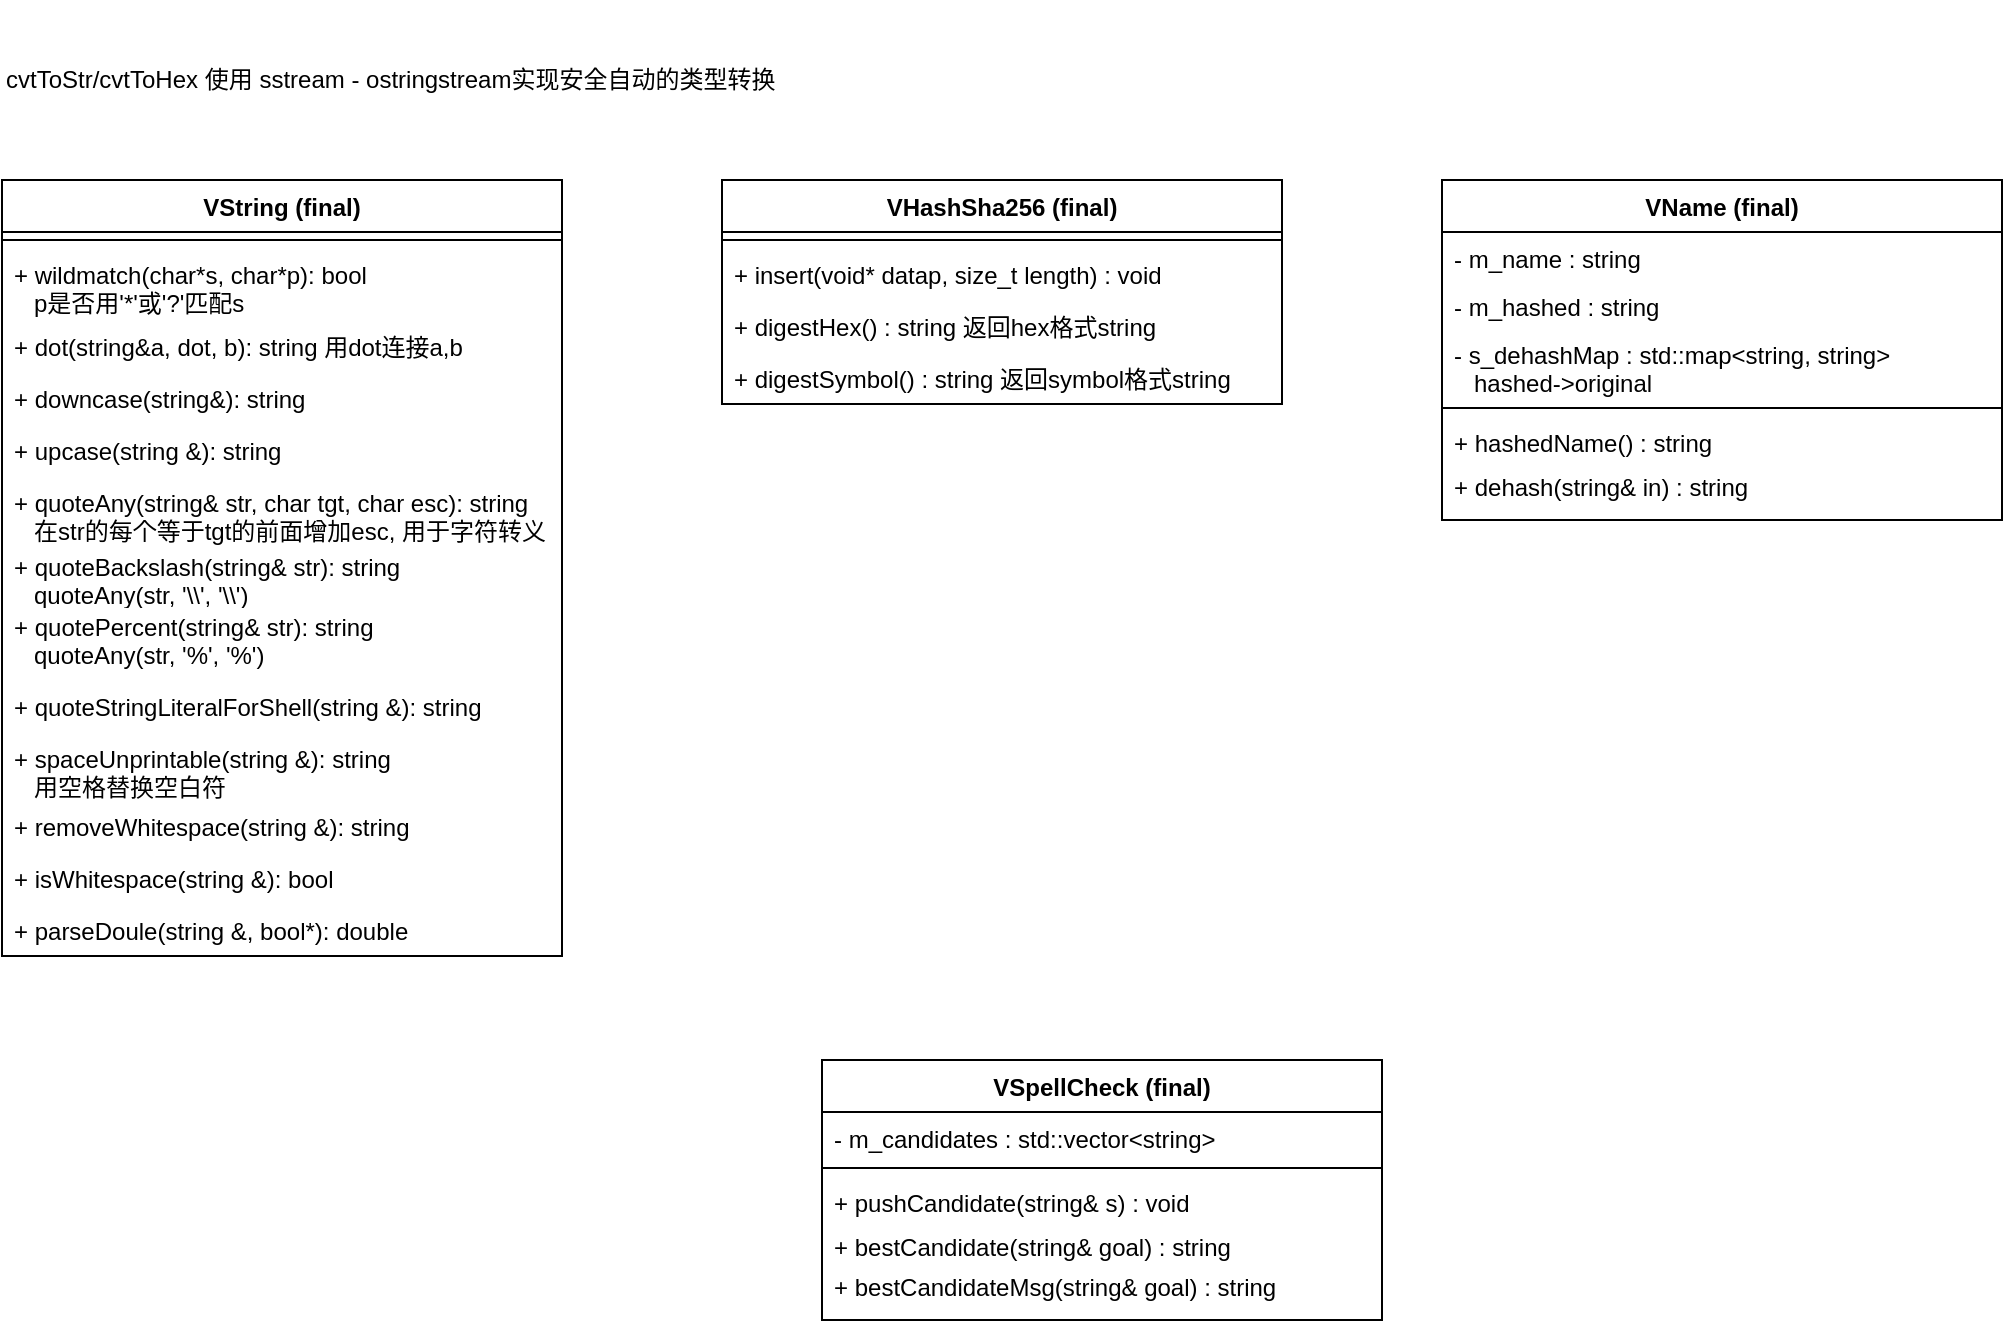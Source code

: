 <mxfile version="14.8.4" type="github">
  <diagram id="GiNqI1wSQbVntb9f-Yv_" name="第 1 页">
    <mxGraphModel dx="677" dy="363" grid="1" gridSize="10" guides="1" tooltips="1" connect="1" arrows="1" fold="1" page="1" pageScale="1" pageWidth="1169" pageHeight="827" math="0" shadow="0">
      <root>
        <mxCell id="0" />
        <mxCell id="1" parent="0" />
        <mxCell id="pEwsT94KwdNvJjBN8cpX-1" value="cvtToStr/cvtToHex 使用 sstream - ostringstream实现安全自动的类型转换" style="text;html=1;strokeColor=none;fillColor=none;align=left;verticalAlign=middle;whiteSpace=wrap;rounded=0;" vertex="1" parent="1">
          <mxGeometry x="60" y="30" width="470" height="80" as="geometry" />
        </mxCell>
        <mxCell id="pEwsT94KwdNvJjBN8cpX-2" value="VString (final)" style="swimlane;fontStyle=1;align=center;verticalAlign=top;childLayout=stackLayout;horizontal=1;startSize=26;horizontalStack=0;resizeParent=1;resizeParentMax=0;resizeLast=0;collapsible=1;marginBottom=0;" vertex="1" parent="1">
          <mxGeometry x="60" y="120" width="280" height="388" as="geometry" />
        </mxCell>
        <mxCell id="pEwsT94KwdNvJjBN8cpX-3" value="" style="line;strokeWidth=1;fillColor=none;align=left;verticalAlign=middle;spacingTop=-1;spacingLeft=3;spacingRight=3;rotatable=0;labelPosition=right;points=[];portConstraint=eastwest;" vertex="1" parent="pEwsT94KwdNvJjBN8cpX-2">
          <mxGeometry y="26" width="280" height="8" as="geometry" />
        </mxCell>
        <mxCell id="pEwsT94KwdNvJjBN8cpX-4" value="+ wildmatch(char*s, char*p): bool&#xa;   p是否用&#39;*&#39;或&#39;?&#39;匹配s" style="text;strokeColor=none;fillColor=none;align=left;verticalAlign=top;spacingLeft=4;spacingRight=4;overflow=hidden;rotatable=0;points=[[0,0.5],[1,0.5]];portConstraint=eastwest;" vertex="1" parent="pEwsT94KwdNvJjBN8cpX-2">
          <mxGeometry y="34" width="280" height="36" as="geometry" />
        </mxCell>
        <mxCell id="pEwsT94KwdNvJjBN8cpX-5" value="+ dot(string&amp;a, dot, b): string 用dot连接a,b" style="text;strokeColor=none;fillColor=none;align=left;verticalAlign=top;spacingLeft=4;spacingRight=4;overflow=hidden;rotatable=0;points=[[0,0.5],[1,0.5]];portConstraint=eastwest;" vertex="1" parent="pEwsT94KwdNvJjBN8cpX-2">
          <mxGeometry y="70" width="280" height="26" as="geometry" />
        </mxCell>
        <mxCell id="pEwsT94KwdNvJjBN8cpX-6" value="+ downcase(string&amp;): string" style="text;strokeColor=none;fillColor=none;align=left;verticalAlign=top;spacingLeft=4;spacingRight=4;overflow=hidden;rotatable=0;points=[[0,0.5],[1,0.5]];portConstraint=eastwest;" vertex="1" parent="pEwsT94KwdNvJjBN8cpX-2">
          <mxGeometry y="96" width="280" height="26" as="geometry" />
        </mxCell>
        <mxCell id="pEwsT94KwdNvJjBN8cpX-7" value="+ upcase(string &amp;): string" style="text;strokeColor=none;fillColor=none;align=left;verticalAlign=top;spacingLeft=4;spacingRight=4;overflow=hidden;rotatable=0;points=[[0,0.5],[1,0.5]];portConstraint=eastwest;" vertex="1" parent="pEwsT94KwdNvJjBN8cpX-2">
          <mxGeometry y="122" width="280" height="26" as="geometry" />
        </mxCell>
        <mxCell id="pEwsT94KwdNvJjBN8cpX-8" value="+ quoteAny(string&amp; str, char tgt, char esc): string&#xa;   在str的每个等于tgt的前面增加esc, 用于字符转义" style="text;strokeColor=none;fillColor=none;align=left;verticalAlign=top;spacingLeft=4;spacingRight=4;overflow=hidden;rotatable=0;points=[[0,0.5],[1,0.5]];portConstraint=eastwest;" vertex="1" parent="pEwsT94KwdNvJjBN8cpX-2">
          <mxGeometry y="148" width="280" height="32" as="geometry" />
        </mxCell>
        <mxCell id="pEwsT94KwdNvJjBN8cpX-9" value="+ quoteBackslash(string&amp; str): string&#xa;   quoteAny(str, &#39;\\&#39;, &#39;\\&#39;)" style="text;strokeColor=none;fillColor=none;align=left;verticalAlign=top;spacingLeft=4;spacingRight=4;overflow=hidden;rotatable=0;points=[[0,0.5],[1,0.5]];portConstraint=eastwest;" vertex="1" parent="pEwsT94KwdNvJjBN8cpX-2">
          <mxGeometry y="180" width="280" height="30" as="geometry" />
        </mxCell>
        <mxCell id="pEwsT94KwdNvJjBN8cpX-10" value="+ quotePercent(string&amp; str): string&#xa;   quoteAny(str, &#39;%&#39;, &#39;%&#39;)" style="text;strokeColor=none;fillColor=none;align=left;verticalAlign=top;spacingLeft=4;spacingRight=4;overflow=hidden;rotatable=0;points=[[0,0.5],[1,0.5]];portConstraint=eastwest;fontStyle=0" vertex="1" parent="pEwsT94KwdNvJjBN8cpX-2">
          <mxGeometry y="210" width="280" height="40" as="geometry" />
        </mxCell>
        <mxCell id="pEwsT94KwdNvJjBN8cpX-11" value="+ quoteStringLiteralForShell(string &amp;): string" style="text;strokeColor=none;fillColor=none;align=left;verticalAlign=top;spacingLeft=4;spacingRight=4;overflow=hidden;rotatable=0;points=[[0,0.5],[1,0.5]];portConstraint=eastwest;" vertex="1" parent="pEwsT94KwdNvJjBN8cpX-2">
          <mxGeometry y="250" width="280" height="26" as="geometry" />
        </mxCell>
        <mxCell id="pEwsT94KwdNvJjBN8cpX-12" value="+ spaceUnprintable(string &amp;): string&#xa;   用空格替换空白符" style="text;strokeColor=none;fillColor=none;align=left;verticalAlign=top;spacingLeft=4;spacingRight=4;overflow=hidden;rotatable=0;points=[[0,0.5],[1,0.5]];portConstraint=eastwest;" vertex="1" parent="pEwsT94KwdNvJjBN8cpX-2">
          <mxGeometry y="276" width="280" height="34" as="geometry" />
        </mxCell>
        <mxCell id="pEwsT94KwdNvJjBN8cpX-13" value="+ removeWhitespace(string &amp;): string" style="text;strokeColor=none;fillColor=none;align=left;verticalAlign=top;spacingLeft=4;spacingRight=4;overflow=hidden;rotatable=0;points=[[0,0.5],[1,0.5]];portConstraint=eastwest;" vertex="1" parent="pEwsT94KwdNvJjBN8cpX-2">
          <mxGeometry y="310" width="280" height="26" as="geometry" />
        </mxCell>
        <mxCell id="pEwsT94KwdNvJjBN8cpX-14" value="+ isWhitespace(string &amp;): bool" style="text;strokeColor=none;fillColor=none;align=left;verticalAlign=top;spacingLeft=4;spacingRight=4;overflow=hidden;rotatable=0;points=[[0,0.5],[1,0.5]];portConstraint=eastwest;" vertex="1" parent="pEwsT94KwdNvJjBN8cpX-2">
          <mxGeometry y="336" width="280" height="26" as="geometry" />
        </mxCell>
        <mxCell id="pEwsT94KwdNvJjBN8cpX-15" value="+ parseDoule(string &amp;, bool*): double" style="text;strokeColor=none;fillColor=none;align=left;verticalAlign=top;spacingLeft=4;spacingRight=4;overflow=hidden;rotatable=0;points=[[0,0.5],[1,0.5]];portConstraint=eastwest;" vertex="1" parent="pEwsT94KwdNvJjBN8cpX-2">
          <mxGeometry y="362" width="280" height="26" as="geometry" />
        </mxCell>
        <mxCell id="pEwsT94KwdNvJjBN8cpX-16" value="VHashSha256 (final)" style="swimlane;fontStyle=1;align=center;verticalAlign=top;childLayout=stackLayout;horizontal=1;startSize=26;horizontalStack=0;resizeParent=1;resizeParentMax=0;resizeLast=0;collapsible=1;marginBottom=0;" vertex="1" parent="1">
          <mxGeometry x="420" y="120" width="280" height="112" as="geometry" />
        </mxCell>
        <mxCell id="pEwsT94KwdNvJjBN8cpX-17" value="" style="line;strokeWidth=1;fillColor=none;align=left;verticalAlign=middle;spacingTop=-1;spacingLeft=3;spacingRight=3;rotatable=0;labelPosition=right;points=[];portConstraint=eastwest;" vertex="1" parent="pEwsT94KwdNvJjBN8cpX-16">
          <mxGeometry y="26" width="280" height="8" as="geometry" />
        </mxCell>
        <mxCell id="pEwsT94KwdNvJjBN8cpX-23" value="+ insert(void* datap, size_t length) : void" style="text;strokeColor=none;fillColor=none;align=left;verticalAlign=top;spacingLeft=4;spacingRight=4;overflow=hidden;rotatable=0;points=[[0,0.5],[1,0.5]];portConstraint=eastwest;" vertex="1" parent="pEwsT94KwdNvJjBN8cpX-16">
          <mxGeometry y="34" width="280" height="26" as="geometry" />
        </mxCell>
        <mxCell id="pEwsT94KwdNvJjBN8cpX-45" value="+ digestHex() : string 返回hex格式string" style="text;strokeColor=none;fillColor=none;align=left;verticalAlign=top;spacingLeft=4;spacingRight=4;overflow=hidden;rotatable=0;points=[[0,0.5],[1,0.5]];portConstraint=eastwest;" vertex="1" parent="pEwsT94KwdNvJjBN8cpX-16">
          <mxGeometry y="60" width="280" height="26" as="geometry" />
        </mxCell>
        <mxCell id="pEwsT94KwdNvJjBN8cpX-41" value="+ digestSymbol() : string 返回symbol格式string" style="text;strokeColor=none;fillColor=none;align=left;verticalAlign=top;spacingLeft=4;spacingRight=4;overflow=hidden;rotatable=0;points=[[0,0.5],[1,0.5]];portConstraint=eastwest;" vertex="1" parent="pEwsT94KwdNvJjBN8cpX-16">
          <mxGeometry y="86" width="280" height="26" as="geometry" />
        </mxCell>
        <mxCell id="pEwsT94KwdNvJjBN8cpX-30" value="VName (final)" style="swimlane;fontStyle=1;align=center;verticalAlign=top;childLayout=stackLayout;horizontal=1;startSize=26;horizontalStack=0;resizeParent=1;resizeParentMax=0;resizeLast=0;collapsible=1;marginBottom=0;" vertex="1" parent="1">
          <mxGeometry x="780" y="120" width="280" height="170" as="geometry" />
        </mxCell>
        <mxCell id="pEwsT94KwdNvJjBN8cpX-33" value="- m_name : string" style="text;strokeColor=none;fillColor=none;align=left;verticalAlign=top;spacingLeft=4;spacingRight=4;overflow=hidden;rotatable=0;points=[[0,0.5],[1,0.5]];portConstraint=eastwest;" vertex="1" parent="pEwsT94KwdNvJjBN8cpX-30">
          <mxGeometry y="26" width="280" height="24" as="geometry" />
        </mxCell>
        <mxCell id="pEwsT94KwdNvJjBN8cpX-35" value="- m_hashed : string" style="text;strokeColor=none;fillColor=none;align=left;verticalAlign=top;spacingLeft=4;spacingRight=4;overflow=hidden;rotatable=0;points=[[0,0.5],[1,0.5]];portConstraint=eastwest;" vertex="1" parent="pEwsT94KwdNvJjBN8cpX-30">
          <mxGeometry y="50" width="280" height="24" as="geometry" />
        </mxCell>
        <mxCell id="pEwsT94KwdNvJjBN8cpX-34" value="- s_dehashMap : std::map&lt;string, string&gt; &#xa;   hashed-&gt;original" style="text;strokeColor=none;fillColor=none;align=left;verticalAlign=top;spacingLeft=4;spacingRight=4;overflow=hidden;rotatable=0;points=[[0,0.5],[1,0.5]];portConstraint=eastwest;" vertex="1" parent="pEwsT94KwdNvJjBN8cpX-30">
          <mxGeometry y="74" width="280" height="36" as="geometry" />
        </mxCell>
        <mxCell id="pEwsT94KwdNvJjBN8cpX-31" value="" style="line;strokeWidth=1;fillColor=none;align=left;verticalAlign=middle;spacingTop=-1;spacingLeft=3;spacingRight=3;rotatable=0;labelPosition=right;points=[];portConstraint=eastwest;" vertex="1" parent="pEwsT94KwdNvJjBN8cpX-30">
          <mxGeometry y="110" width="280" height="8" as="geometry" />
        </mxCell>
        <mxCell id="pEwsT94KwdNvJjBN8cpX-32" value="+ hashedName() : string" style="text;strokeColor=none;fillColor=none;align=left;verticalAlign=top;spacingLeft=4;spacingRight=4;overflow=hidden;rotatable=0;points=[[0,0.5],[1,0.5]];portConstraint=eastwest;" vertex="1" parent="pEwsT94KwdNvJjBN8cpX-30">
          <mxGeometry y="118" width="280" height="22" as="geometry" />
        </mxCell>
        <mxCell id="pEwsT94KwdNvJjBN8cpX-36" value="+ dehash(string&amp; in) : string" style="text;strokeColor=none;fillColor=none;align=left;verticalAlign=top;spacingLeft=4;spacingRight=4;overflow=hidden;rotatable=0;points=[[0,0.5],[1,0.5]];portConstraint=eastwest;" vertex="1" parent="pEwsT94KwdNvJjBN8cpX-30">
          <mxGeometry y="140" width="280" height="30" as="geometry" />
        </mxCell>
        <mxCell id="pEwsT94KwdNvJjBN8cpX-37" value="VSpellCheck (final)" style="swimlane;fontStyle=1;align=center;verticalAlign=top;childLayout=stackLayout;horizontal=1;startSize=26;horizontalStack=0;resizeParent=1;resizeParentMax=0;resizeLast=0;collapsible=1;marginBottom=0;" vertex="1" parent="1">
          <mxGeometry x="470" y="560" width="280" height="130" as="geometry" />
        </mxCell>
        <mxCell id="pEwsT94KwdNvJjBN8cpX-42" value="- m_candidates : std::vector&lt;string&gt;" style="text;strokeColor=none;fillColor=none;align=left;verticalAlign=top;spacingLeft=4;spacingRight=4;overflow=hidden;rotatable=0;points=[[0,0.5],[1,0.5]];portConstraint=eastwest;" vertex="1" parent="pEwsT94KwdNvJjBN8cpX-37">
          <mxGeometry y="26" width="280" height="24" as="geometry" />
        </mxCell>
        <mxCell id="pEwsT94KwdNvJjBN8cpX-38" value="" style="line;strokeWidth=1;fillColor=none;align=left;verticalAlign=middle;spacingTop=-1;spacingLeft=3;spacingRight=3;rotatable=0;labelPosition=right;points=[];portConstraint=eastwest;" vertex="1" parent="pEwsT94KwdNvJjBN8cpX-37">
          <mxGeometry y="50" width="280" height="8" as="geometry" />
        </mxCell>
        <mxCell id="pEwsT94KwdNvJjBN8cpX-39" value="+ pushCandidate(string&amp; s) : void" style="text;strokeColor=none;fillColor=none;align=left;verticalAlign=top;spacingLeft=4;spacingRight=4;overflow=hidden;rotatable=0;points=[[0,0.5],[1,0.5]];portConstraint=eastwest;" vertex="1" parent="pEwsT94KwdNvJjBN8cpX-37">
          <mxGeometry y="58" width="280" height="22" as="geometry" />
        </mxCell>
        <mxCell id="pEwsT94KwdNvJjBN8cpX-43" value="+ bestCandidate(string&amp; goal) : string" style="text;strokeColor=none;fillColor=none;align=left;verticalAlign=top;spacingLeft=4;spacingRight=4;overflow=hidden;rotatable=0;points=[[0,0.5],[1,0.5]];portConstraint=eastwest;" vertex="1" parent="pEwsT94KwdNvJjBN8cpX-37">
          <mxGeometry y="80" width="280" height="20" as="geometry" />
        </mxCell>
        <mxCell id="pEwsT94KwdNvJjBN8cpX-44" value="+ bestCandidateMsg(string&amp; goal) : string" style="text;strokeColor=none;fillColor=none;align=left;verticalAlign=top;spacingLeft=4;spacingRight=4;overflow=hidden;rotatable=0;points=[[0,0.5],[1,0.5]];portConstraint=eastwest;" vertex="1" parent="pEwsT94KwdNvJjBN8cpX-37">
          <mxGeometry y="100" width="280" height="30" as="geometry" />
        </mxCell>
      </root>
    </mxGraphModel>
  </diagram>
</mxfile>
